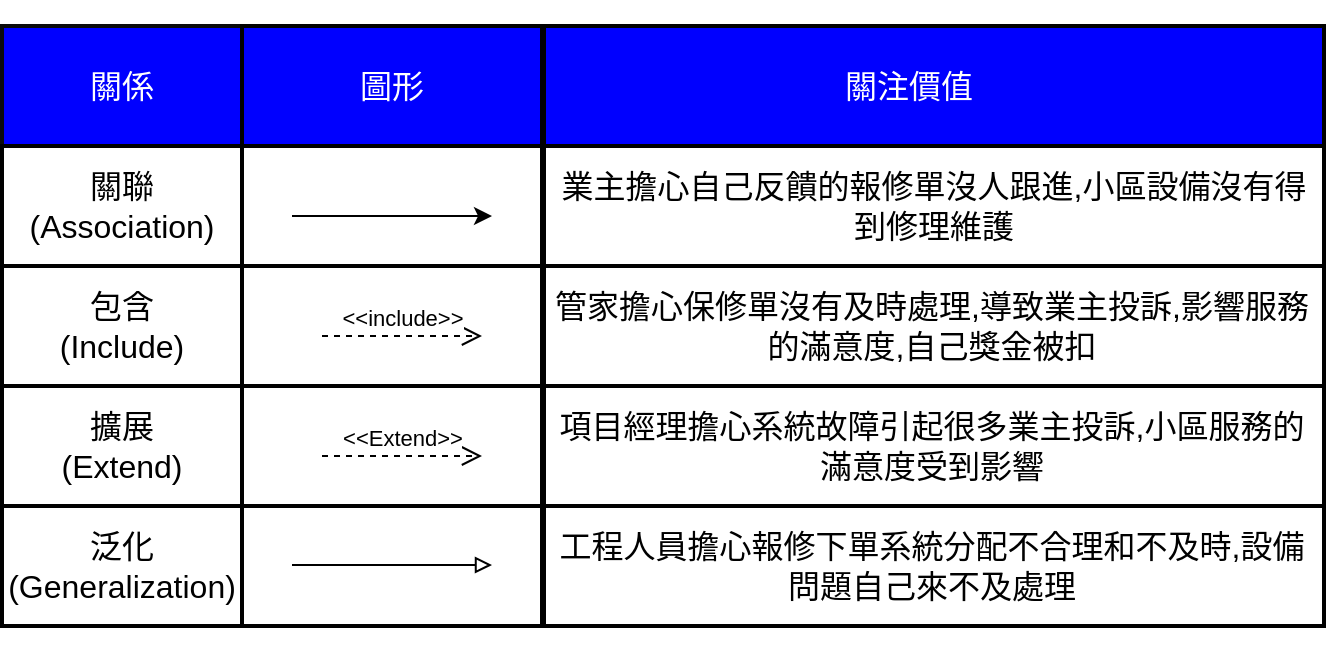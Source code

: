 <mxfile version="26.0.3">
  <diagram name="第 1 页" id="68z1YCxYeWa5XuL4u4mt">
    <mxGraphModel grid="1" page="1" gridSize="10" guides="1" tooltips="1" connect="1" arrows="1" fold="1" pageScale="1" pageWidth="827" pageHeight="1169" math="0" shadow="0">
      <root>
        <mxCell id="0" />
        <mxCell id="1" parent="0" />
        <mxCell id="gIVMnsFsd6ArCI7_oYrz-2" value="" style="rounded=0;whiteSpace=wrap;html=1;strokeColor=#0A0A0A;strokeWidth=2;align=center;verticalAlign=middle;fontFamily=Helvetica;fontSize=16;fontColor=default;fillColor=#0000FF;container=0;" vertex="1" parent="1">
          <mxGeometry x="100" y="285" width="120" height="60" as="geometry" />
        </mxCell>
        <mxCell id="gIVMnsFsd6ArCI7_oYrz-21" value="關係" style="text;html=1;align=center;verticalAlign=middle;whiteSpace=wrap;rounded=0;fontFamily=Helvetica;fontSize=16;fontColor=#FFFFFF;container=0;" vertex="1" parent="1">
          <mxGeometry x="130" y="300" width="60" height="30" as="geometry" />
        </mxCell>
        <mxCell id="gIVMnsFsd6ArCI7_oYrz-5" value="" style="rounded=0;whiteSpace=wrap;html=1;strokeColor=default;strokeWidth=2;align=center;verticalAlign=middle;fontFamily=Helvetica;fontSize=16;fontColor=default;fillColor=none;container=0;" vertex="1" parent="1">
          <mxGeometry x="100" y="345" width="120" height="60" as="geometry" />
        </mxCell>
        <mxCell id="gIVMnsFsd6ArCI7_oYrz-6" value="&lt;div&gt;&lt;br&gt;&lt;/div&gt;&lt;div&gt;&lt;br&gt;&lt;/div&gt;&lt;div&gt;&lt;br&gt;&lt;/div&gt;&lt;div&gt;&lt;br&gt;&lt;/div&gt;&lt;div&gt;&lt;br&gt;&lt;/div&gt;&lt;div&gt;&lt;br&gt;&lt;/div&gt;&lt;div&gt;&lt;br&gt;&lt;/div&gt;&lt;div&gt;&lt;br&gt;&lt;/div&gt;&lt;div&gt;&lt;br&gt;&lt;/div&gt;&lt;div&gt;&lt;br&gt;&lt;/div&gt;&lt;div&gt;&lt;br&gt;&lt;/div&gt;&lt;div&gt;&lt;br&gt;&lt;/div&gt;&lt;div&gt;&lt;br&gt;&lt;/div&gt;&lt;div&gt;&lt;br&gt;&lt;/div&gt;&lt;div&gt;&lt;br&gt;&lt;/div&gt;&lt;div&gt;&lt;br&gt;&lt;/div&gt;&lt;div&gt;&lt;br&gt;&lt;/div&gt;" style="rounded=0;whiteSpace=wrap;html=1;strokeColor=default;strokeWidth=2;align=center;verticalAlign=middle;fontFamily=Helvetica;fontSize=16;fontColor=default;fillColor=none;container=0;" vertex="1" parent="1">
          <mxGeometry x="100" y="405" width="120" height="60" as="geometry" />
        </mxCell>
        <mxCell id="gIVMnsFsd6ArCI7_oYrz-17" value="關聯(Association)" style="text;html=1;align=center;verticalAlign=middle;whiteSpace=wrap;rounded=0;fontFamily=Helvetica;fontSize=16;fontColor=default;container=0;" vertex="1" parent="1">
          <mxGeometry x="130" y="360" width="60" height="30" as="geometry" />
        </mxCell>
        <mxCell id="gIVMnsFsd6ArCI7_oYrz-18" value="包含(Include)" style="text;html=1;align=center;verticalAlign=middle;whiteSpace=wrap;rounded=0;fontFamily=Helvetica;fontSize=16;fontColor=default;container=0;" vertex="1" parent="1">
          <mxGeometry x="130" y="420" width="60" height="30" as="geometry" />
        </mxCell>
        <mxCell id="gIVMnsFsd6ArCI7_oYrz-8" value="" style="rounded=0;whiteSpace=wrap;html=1;strokeColor=default;strokeWidth=2;align=center;verticalAlign=middle;fontFamily=Helvetica;fontSize=16;fontColor=default;fillColor=none;container=0;" vertex="1" parent="1">
          <mxGeometry x="100" y="465" width="120" height="60" as="geometry" />
        </mxCell>
        <mxCell id="gIVMnsFsd6ArCI7_oYrz-9" value="" style="rounded=0;whiteSpace=wrap;html=1;strokeColor=default;strokeWidth=2;align=center;verticalAlign=middle;fontFamily=Helvetica;fontSize=16;fontColor=default;fillColor=none;container=0;" vertex="1" parent="1">
          <mxGeometry x="100" y="525" width="120" height="60" as="geometry" />
        </mxCell>
        <mxCell id="gIVMnsFsd6ArCI7_oYrz-12" value="泛化(Generalization)" style="text;html=1;align=center;verticalAlign=middle;whiteSpace=wrap;rounded=0;fontFamily=Helvetica;fontSize=16;fontColor=default;container=0;labelBorderColor=none;strokeWidth=2;" vertex="1" parent="1">
          <mxGeometry x="125" y="540" width="70" height="30" as="geometry" />
        </mxCell>
        <mxCell id="gIVMnsFsd6ArCI7_oYrz-13" value="擴展(Extend)" style="text;html=1;align=center;verticalAlign=middle;whiteSpace=wrap;rounded=0;fontFamily=Helvetica;fontSize=16;fontColor=default;container=0;" vertex="1" parent="1">
          <mxGeometry x="120" y="480" width="80" height="30" as="geometry" />
        </mxCell>
        <mxCell id="gIVMnsFsd6ArCI7_oYrz-24" value="" style="group" connectable="0" vertex="1" parent="1">
          <mxGeometry x="370" y="285" width="391" height="300" as="geometry" />
        </mxCell>
        <mxCell id="gIVMnsFsd6ArCI7_oYrz-3" value="" style="rounded=0;whiteSpace=wrap;html=1;strokeColor=default;strokeWidth=2;align=center;verticalAlign=middle;fontFamily=Helvetica;fontSize=16;fontColor=default;fillColor=#0000FF;container=0;" vertex="1" parent="gIVMnsFsd6ArCI7_oYrz-24">
          <mxGeometry x="1" width="390" height="60" as="geometry" />
        </mxCell>
        <mxCell id="gIVMnsFsd6ArCI7_oYrz-20" value="" style="rounded=0;whiteSpace=wrap;html=1;strokeColor=default;strokeWidth=2;align=center;verticalAlign=middle;fontFamily=Helvetica;fontSize=16;fontColor=default;fillColor=none;container=0;" vertex="1" parent="gIVMnsFsd6ArCI7_oYrz-24">
          <mxGeometry x="1" y="60" width="390" height="60" as="geometry" />
        </mxCell>
        <mxCell id="gIVMnsFsd6ArCI7_oYrz-22" value="關注價值" style="text;html=1;align=center;verticalAlign=middle;whiteSpace=wrap;rounded=0;fontFamily=Helvetica;fontSize=16;fontColor=#FFFFFF;container=0;" vertex="1" parent="gIVMnsFsd6ArCI7_oYrz-24">
          <mxGeometry x="141" y="15" width="85" height="30" as="geometry" />
        </mxCell>
        <mxCell id="gIVMnsFsd6ArCI7_oYrz-23" value="&lt;font&gt;業主擔心自己反饋的報修單沒人跟進,小區設備沒有得到修理維護&lt;/font&gt;" style="text;html=1;align=center;verticalAlign=middle;whiteSpace=wrap;rounded=0;fontFamily=Helvetica;fontSize=16;fontColor=default;container=0;" vertex="1" parent="gIVMnsFsd6ArCI7_oYrz-24">
          <mxGeometry x="1" y="75" width="390" height="30" as="geometry" />
        </mxCell>
        <mxCell id="gIVMnsFsd6ArCI7_oYrz-16" value="" style="rounded=0;whiteSpace=wrap;html=1;strokeColor=default;strokeWidth=2;align=center;verticalAlign=middle;fontFamily=Helvetica;fontSize=16;fontColor=default;fillColor=none;container=0;" vertex="1" parent="gIVMnsFsd6ArCI7_oYrz-24">
          <mxGeometry x="1" y="120" width="390" height="60" as="geometry" />
        </mxCell>
        <mxCell id="gIVMnsFsd6ArCI7_oYrz-19" value="管家擔心保修單沒有及時處理,導致業主投訴,影響服務的滿意度,自己獎金被扣" style="text;html=1;align=center;verticalAlign=middle;whiteSpace=wrap;rounded=0;fontFamily=Helvetica;fontSize=16;fontColor=default;fontStyle=0;container=0;" vertex="1" parent="gIVMnsFsd6ArCI7_oYrz-24">
          <mxGeometry y="135" width="390" height="30" as="geometry" />
        </mxCell>
        <mxCell id="gIVMnsFsd6ArCI7_oYrz-10" value="" style="rounded=0;whiteSpace=wrap;html=1;strokeColor=default;strokeWidth=2;align=center;verticalAlign=middle;fontFamily=Helvetica;fontSize=16;fontColor=default;fillColor=none;container=0;" vertex="1" parent="gIVMnsFsd6ArCI7_oYrz-24">
          <mxGeometry x="1" y="180" width="390" height="60" as="geometry" />
        </mxCell>
        <mxCell id="gIVMnsFsd6ArCI7_oYrz-11" value="" style="rounded=0;whiteSpace=wrap;html=1;strokeColor=default;strokeWidth=2;align=center;verticalAlign=middle;fontFamily=Helvetica;fontSize=16;fontColor=default;fillColor=none;container=0;" vertex="1" parent="gIVMnsFsd6ArCI7_oYrz-24">
          <mxGeometry x="1" y="240" width="390" height="60" as="geometry" />
        </mxCell>
        <mxCell id="gIVMnsFsd6ArCI7_oYrz-14" value="&lt;font&gt;工程人員擔心報修下單系統分配不合理和不及時,設備問題自己來不及處理&lt;/font&gt;" style="text;html=1;align=center;verticalAlign=middle;whiteSpace=wrap;rounded=0;fontFamily=Helvetica;fontSize=16;fontColor=default;container=0;" vertex="1" parent="gIVMnsFsd6ArCI7_oYrz-24">
          <mxGeometry y="255" width="390" height="30" as="geometry" />
        </mxCell>
        <mxCell id="gIVMnsFsd6ArCI7_oYrz-15" value="&lt;font&gt;項目經理擔心系統故障引起很多業主投訴,小區服務的滿意度受到影響&lt;/font&gt;" style="text;html=1;align=center;verticalAlign=middle;whiteSpace=wrap;rounded=0;fontFamily=Helvetica;fontSize=16;fontColor=default;container=0;" vertex="1" parent="gIVMnsFsd6ArCI7_oYrz-24">
          <mxGeometry y="195" width="390" height="30" as="geometry" />
        </mxCell>
        <mxCell id="gIVMnsFsd6ArCI7_oYrz-25" value="" style="rounded=0;whiteSpace=wrap;html=1;strokeWidth=2;fillColor=#0000FF;" vertex="1" parent="1">
          <mxGeometry x="220" y="285" width="150" height="60" as="geometry" />
        </mxCell>
        <mxCell id="gIVMnsFsd6ArCI7_oYrz-26" value="" style="rounded=0;whiteSpace=wrap;html=1;strokeWidth=2;" vertex="1" parent="1">
          <mxGeometry x="220" y="345" width="150" height="60" as="geometry" />
        </mxCell>
        <mxCell id="gIVMnsFsd6ArCI7_oYrz-27" value="" style="rounded=0;whiteSpace=wrap;html=1;strokeWidth=2;" vertex="1" parent="1">
          <mxGeometry x="220" y="405" width="150" height="60" as="geometry" />
        </mxCell>
        <mxCell id="gIVMnsFsd6ArCI7_oYrz-28" value="" style="rounded=0;whiteSpace=wrap;html=1;strokeWidth=2;" vertex="1" parent="1">
          <mxGeometry x="220" y="465" width="150" height="60" as="geometry" />
        </mxCell>
        <mxCell id="gIVMnsFsd6ArCI7_oYrz-29" value="" style="rounded=0;whiteSpace=wrap;html=1;strokeWidth=2;" vertex="1" parent="1">
          <mxGeometry x="220" y="525" width="150" height="60" as="geometry" />
        </mxCell>
        <mxCell id="gIVMnsFsd6ArCI7_oYrz-30" value="圖形" style="text;html=1;align=center;verticalAlign=middle;whiteSpace=wrap;rounded=0;fontFamily=Helvetica;fontSize=16;fontColor=#FFFFFF;container=0;" vertex="1" parent="1">
          <mxGeometry x="265" y="300" width="60" height="30" as="geometry" />
        </mxCell>
        <mxCell id="gIVMnsFsd6ArCI7_oYrz-32" value="" style="endArrow=classic;html=1;rounded=0;" edge="1" parent="1">
          <mxGeometry width="50" height="50" relative="1" as="geometry">
            <mxPoint x="245" y="380" as="sourcePoint" />
            <mxPoint x="345" y="380" as="targetPoint" />
          </mxGeometry>
        </mxCell>
        <mxCell id="gIVMnsFsd6ArCI7_oYrz-37" value="" style="endArrow=block;html=1;rounded=0;endFill=0;" edge="1" parent="1">
          <mxGeometry width="50" height="50" relative="1" as="geometry">
            <mxPoint x="245" y="554.5" as="sourcePoint" />
            <mxPoint x="345" y="554.5" as="targetPoint" />
          </mxGeometry>
        </mxCell>
        <mxCell id="gIVMnsFsd6ArCI7_oYrz-39" value="&amp;lt;&amp;lt;include&amp;gt;&amp;gt;" style="html=1;verticalAlign=bottom;endArrow=open;dashed=1;endSize=8;curved=0;rounded=0;" edge="1" parent="1">
          <mxGeometry relative="1" as="geometry">
            <mxPoint x="260" y="440" as="sourcePoint" />
            <mxPoint x="340" y="440" as="targetPoint" />
          </mxGeometry>
        </mxCell>
        <mxCell id="gIVMnsFsd6ArCI7_oYrz-40" value="&amp;lt;&amp;lt;Extend&amp;gt;&amp;gt;" style="html=1;verticalAlign=bottom;endArrow=open;dashed=1;endSize=8;curved=0;rounded=0;" edge="1" parent="1">
          <mxGeometry relative="1" as="geometry">
            <mxPoint x="260" y="500" as="sourcePoint" />
            <mxPoint x="340" y="500" as="targetPoint" />
          </mxGeometry>
        </mxCell>
      </root>
    </mxGraphModel>
  </diagram>
</mxfile>
